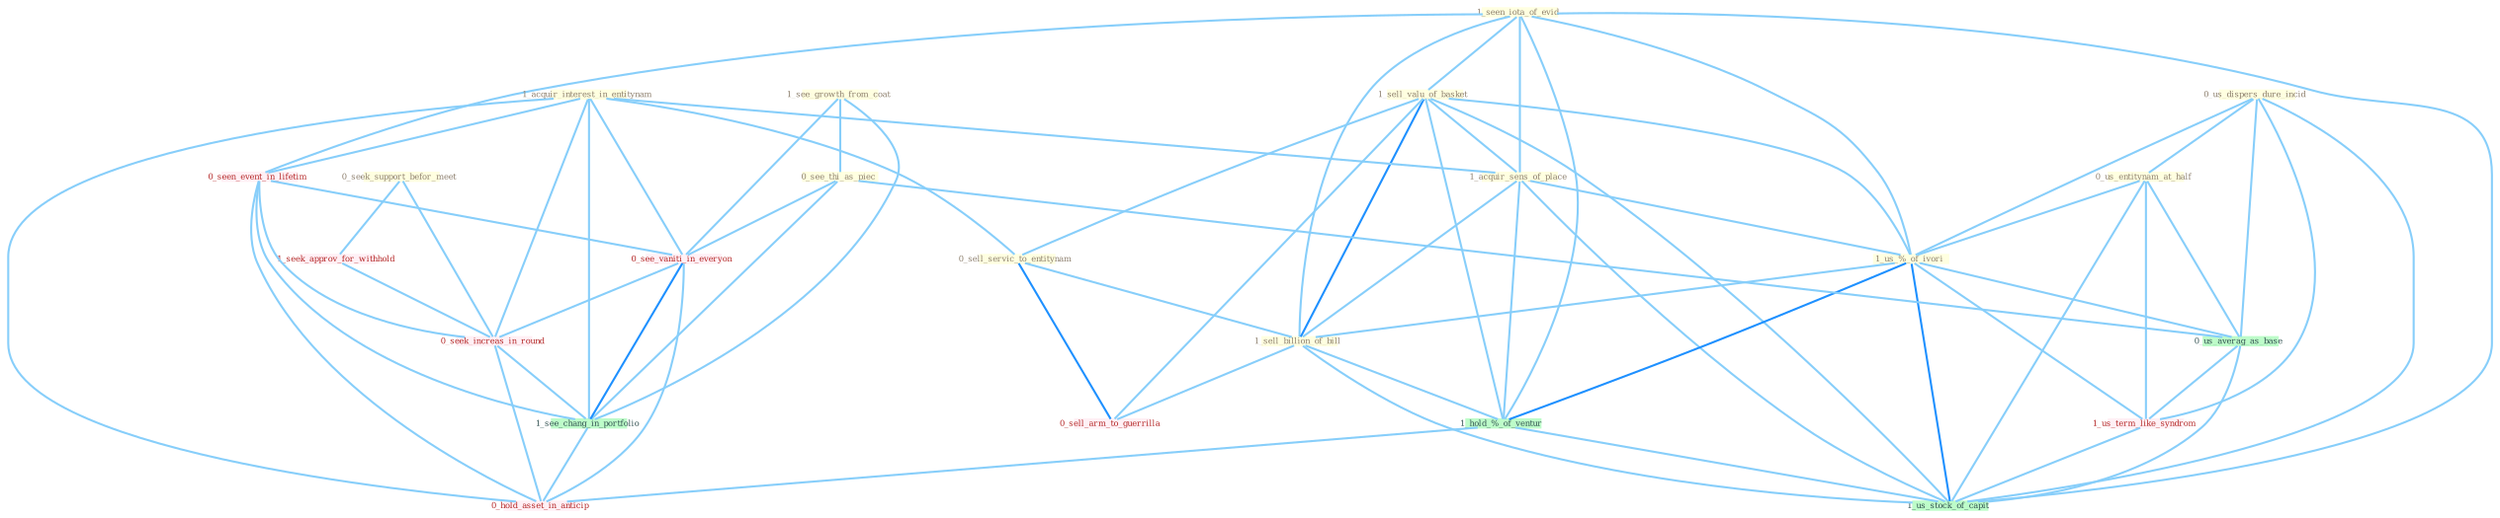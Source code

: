 Graph G{ 
    node
    [shape=polygon,style=filled,width=.5,height=.06,color="#BDFCC9",fixedsize=true,fontsize=4,
    fontcolor="#2f4f4f"];
    {node
    [color="#ffffe0", fontcolor="#8b7d6b"] "1_seen_iota_of_evid " "0_us_dispers_dure_incid " "1_sell_valu_of_basket " "1_acquir_interest_in_entitynam " "1_see_growth_from_coat " "1_acquir_sens_of_place " "0_us_entitynam_at_half " "1_us_%_of_ivori " "0_seek_support_befor_meet " "0_see_thi_as_piec " "0_sell_servic_to_entitynam " "1_sell_billion_of_bill "}
{node [color="#fff0f5", fontcolor="#b22222"] "0_seen_event_in_lifetim " "1_us_term_like_syndrom " "1_seek_approv_for_withhold " "0_see_vaniti_in_everyon " "0_sell_arm_to_guerrilla " "0_seek_increas_in_round " "0_hold_asset_in_anticip "}
edge [color="#B0E2FF"];

	"1_seen_iota_of_evid " -- "1_sell_valu_of_basket " [w="1", color="#87cefa" ];
	"1_seen_iota_of_evid " -- "1_acquir_sens_of_place " [w="1", color="#87cefa" ];
	"1_seen_iota_of_evid " -- "1_us_%_of_ivori " [w="1", color="#87cefa" ];
	"1_seen_iota_of_evid " -- "1_sell_billion_of_bill " [w="1", color="#87cefa" ];
	"1_seen_iota_of_evid " -- "0_seen_event_in_lifetim " [w="1", color="#87cefa" ];
	"1_seen_iota_of_evid " -- "1_hold_%_of_ventur " [w="1", color="#87cefa" ];
	"1_seen_iota_of_evid " -- "1_us_stock_of_capit " [w="1", color="#87cefa" ];
	"0_us_dispers_dure_incid " -- "0_us_entitynam_at_half " [w="1", color="#87cefa" ];
	"0_us_dispers_dure_incid " -- "1_us_%_of_ivori " [w="1", color="#87cefa" ];
	"0_us_dispers_dure_incid " -- "0_us_averag_as_base " [w="1", color="#87cefa" ];
	"0_us_dispers_dure_incid " -- "1_us_term_like_syndrom " [w="1", color="#87cefa" ];
	"0_us_dispers_dure_incid " -- "1_us_stock_of_capit " [w="1", color="#87cefa" ];
	"1_sell_valu_of_basket " -- "1_acquir_sens_of_place " [w="1", color="#87cefa" ];
	"1_sell_valu_of_basket " -- "1_us_%_of_ivori " [w="1", color="#87cefa" ];
	"1_sell_valu_of_basket " -- "0_sell_servic_to_entitynam " [w="1", color="#87cefa" ];
	"1_sell_valu_of_basket " -- "1_sell_billion_of_bill " [w="2", color="#1e90ff" , len=0.8];
	"1_sell_valu_of_basket " -- "1_hold_%_of_ventur " [w="1", color="#87cefa" ];
	"1_sell_valu_of_basket " -- "0_sell_arm_to_guerrilla " [w="1", color="#87cefa" ];
	"1_sell_valu_of_basket " -- "1_us_stock_of_capit " [w="1", color="#87cefa" ];
	"1_acquir_interest_in_entitynam " -- "1_acquir_sens_of_place " [w="1", color="#87cefa" ];
	"1_acquir_interest_in_entitynam " -- "0_sell_servic_to_entitynam " [w="1", color="#87cefa" ];
	"1_acquir_interest_in_entitynam " -- "0_seen_event_in_lifetim " [w="1", color="#87cefa" ];
	"1_acquir_interest_in_entitynam " -- "0_see_vaniti_in_everyon " [w="1", color="#87cefa" ];
	"1_acquir_interest_in_entitynam " -- "0_seek_increas_in_round " [w="1", color="#87cefa" ];
	"1_acquir_interest_in_entitynam " -- "1_see_chang_in_portfolio " [w="1", color="#87cefa" ];
	"1_acquir_interest_in_entitynam " -- "0_hold_asset_in_anticip " [w="1", color="#87cefa" ];
	"1_see_growth_from_coat " -- "0_see_thi_as_piec " [w="1", color="#87cefa" ];
	"1_see_growth_from_coat " -- "0_see_vaniti_in_everyon " [w="1", color="#87cefa" ];
	"1_see_growth_from_coat " -- "1_see_chang_in_portfolio " [w="1", color="#87cefa" ];
	"1_acquir_sens_of_place " -- "1_us_%_of_ivori " [w="1", color="#87cefa" ];
	"1_acquir_sens_of_place " -- "1_sell_billion_of_bill " [w="1", color="#87cefa" ];
	"1_acquir_sens_of_place " -- "1_hold_%_of_ventur " [w="1", color="#87cefa" ];
	"1_acquir_sens_of_place " -- "1_us_stock_of_capit " [w="1", color="#87cefa" ];
	"0_us_entitynam_at_half " -- "1_us_%_of_ivori " [w="1", color="#87cefa" ];
	"0_us_entitynam_at_half " -- "0_us_averag_as_base " [w="1", color="#87cefa" ];
	"0_us_entitynam_at_half " -- "1_us_term_like_syndrom " [w="1", color="#87cefa" ];
	"0_us_entitynam_at_half " -- "1_us_stock_of_capit " [w="1", color="#87cefa" ];
	"1_us_%_of_ivori " -- "1_sell_billion_of_bill " [w="1", color="#87cefa" ];
	"1_us_%_of_ivori " -- "0_us_averag_as_base " [w="1", color="#87cefa" ];
	"1_us_%_of_ivori " -- "1_us_term_like_syndrom " [w="1", color="#87cefa" ];
	"1_us_%_of_ivori " -- "1_hold_%_of_ventur " [w="2", color="#1e90ff" , len=0.8];
	"1_us_%_of_ivori " -- "1_us_stock_of_capit " [w="2", color="#1e90ff" , len=0.8];
	"0_seek_support_befor_meet " -- "1_seek_approv_for_withhold " [w="1", color="#87cefa" ];
	"0_seek_support_befor_meet " -- "0_seek_increas_in_round " [w="1", color="#87cefa" ];
	"0_see_thi_as_piec " -- "0_us_averag_as_base " [w="1", color="#87cefa" ];
	"0_see_thi_as_piec " -- "0_see_vaniti_in_everyon " [w="1", color="#87cefa" ];
	"0_see_thi_as_piec " -- "1_see_chang_in_portfolio " [w="1", color="#87cefa" ];
	"0_sell_servic_to_entitynam " -- "1_sell_billion_of_bill " [w="1", color="#87cefa" ];
	"0_sell_servic_to_entitynam " -- "0_sell_arm_to_guerrilla " [w="2", color="#1e90ff" , len=0.8];
	"1_sell_billion_of_bill " -- "1_hold_%_of_ventur " [w="1", color="#87cefa" ];
	"1_sell_billion_of_bill " -- "0_sell_arm_to_guerrilla " [w="1", color="#87cefa" ];
	"1_sell_billion_of_bill " -- "1_us_stock_of_capit " [w="1", color="#87cefa" ];
	"0_seen_event_in_lifetim " -- "0_see_vaniti_in_everyon " [w="1", color="#87cefa" ];
	"0_seen_event_in_lifetim " -- "0_seek_increas_in_round " [w="1", color="#87cefa" ];
	"0_seen_event_in_lifetim " -- "1_see_chang_in_portfolio " [w="1", color="#87cefa" ];
	"0_seen_event_in_lifetim " -- "0_hold_asset_in_anticip " [w="1", color="#87cefa" ];
	"0_us_averag_as_base " -- "1_us_term_like_syndrom " [w="1", color="#87cefa" ];
	"0_us_averag_as_base " -- "1_us_stock_of_capit " [w="1", color="#87cefa" ];
	"1_us_term_like_syndrom " -- "1_us_stock_of_capit " [w="1", color="#87cefa" ];
	"1_seek_approv_for_withhold " -- "0_seek_increas_in_round " [w="1", color="#87cefa" ];
	"1_hold_%_of_ventur " -- "1_us_stock_of_capit " [w="1", color="#87cefa" ];
	"1_hold_%_of_ventur " -- "0_hold_asset_in_anticip " [w="1", color="#87cefa" ];
	"0_see_vaniti_in_everyon " -- "0_seek_increas_in_round " [w="1", color="#87cefa" ];
	"0_see_vaniti_in_everyon " -- "1_see_chang_in_portfolio " [w="2", color="#1e90ff" , len=0.8];
	"0_see_vaniti_in_everyon " -- "0_hold_asset_in_anticip " [w="1", color="#87cefa" ];
	"0_seek_increas_in_round " -- "1_see_chang_in_portfolio " [w="1", color="#87cefa" ];
	"0_seek_increas_in_round " -- "0_hold_asset_in_anticip " [w="1", color="#87cefa" ];
	"1_see_chang_in_portfolio " -- "0_hold_asset_in_anticip " [w="1", color="#87cefa" ];
}